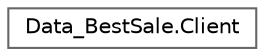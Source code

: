 digraph "Graphical Class Hierarchy"
{
 // LATEX_PDF_SIZE
  bgcolor="transparent";
  edge [fontname=Helvetica,fontsize=10,labelfontname=Helvetica,labelfontsize=10];
  node [fontname=Helvetica,fontsize=10,shape=box,height=0.2,width=0.4];
  rankdir="LR";
  Node0 [id="Node000000",label="Data_BestSale.Client",height=0.2,width=0.4,color="grey40", fillcolor="white", style="filled",URL="$class_data___best_sale_1_1_client.html",tooltip="Purpose: Definition of Client and methods to deal with Client operations. Created by: Jose Alves a279..."];
}
